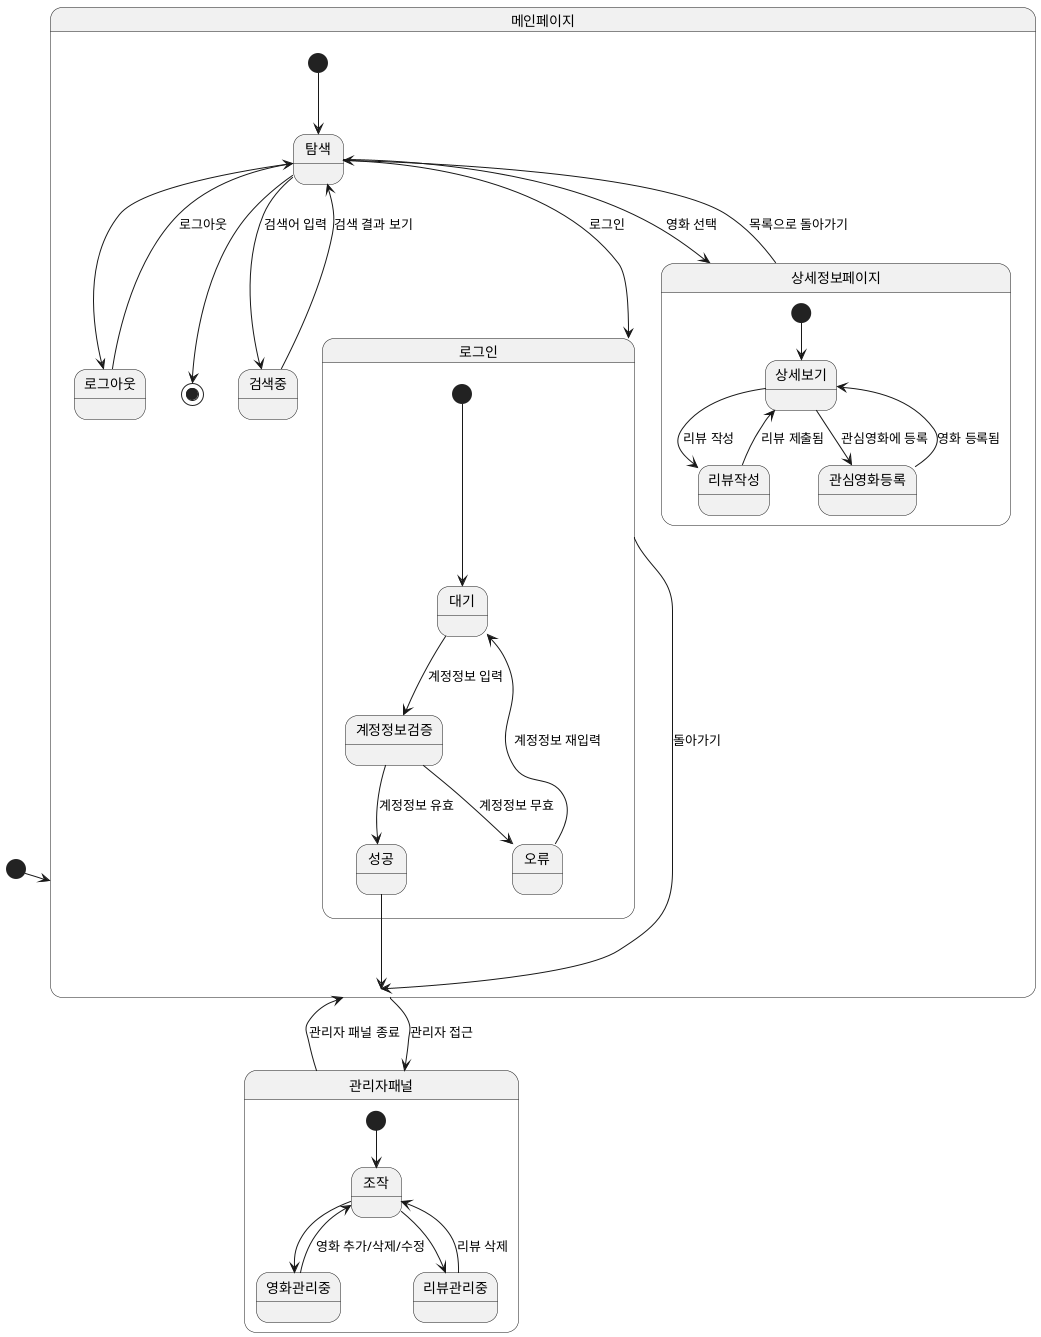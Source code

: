 @startuml

[*] --> 메인페이지

state 메인페이지 {
  [*] --> 탐색

  탐색 --> 로그인 : 로그인

  탐색 --> 로그아웃
  로그아웃 --> 탐색 : 로그아웃

  탐색 --> 검색중 : 검색어 입력
  검색중 --> 탐색 : 검색 결과 보기

  탐색 --> 상세정보페이지 : 영화 선택
  상세정보페이지 --> 탐색 : 목록으로 돌아가기

  탐색 --> [*]
}

state 로그인 {
  [*] --> 대기

  대기 --> 계정정보검증 : 계정정보 입력

  계정정보검증 --> 성공 : 계정정보 유효
  계정정보검증 --> 오류 : 계정정보 무효

  오류 --> 대기 : 계정정보 재입력
  성공 --> 메인페이지
}

state 상세정보페이지 {
  [*] --> 상세보기
  상세보기 --> 리뷰작성 : 리뷰 작성
  리뷰작성 --> 상세보기 : 리뷰 제출됨
  상세보기 --> 관심영화등록 : 관심영화에 등록
  관심영화등록 --> 상세보기 : 영화 등록됨
}

state 관리자패널 {
  [*] --> 조작

  영화관리중 --> 조작 : 영화 추가/삭제/수정
  조작 --> 영화관리중

  리뷰관리중 --> 조작 : 리뷰 삭제
  조작 --> 리뷰관리중
}

로그인 --> 메인페이지 : 돌아가기

메인페이지 --> 관리자패널 : 관리자 접근
관리자패널 --> 메인페이지 : 관리자 패널 종료

@enduml
